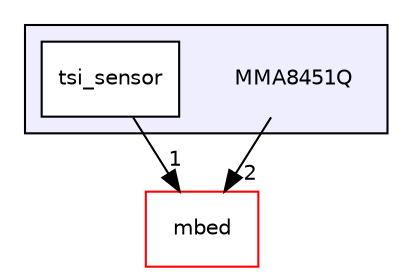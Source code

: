 digraph "MMA8451Q" {
  compound=true
  node [ fontsize="10", fontname="Helvetica"];
  edge [ labelfontsize="10", labelfontname="Helvetica"];
  subgraph clusterdir_a3ee9197c495a0a9514b44efa7051738 {
    graph [ bgcolor="#eeeeff", pencolor="black", label="" URL="dir_a3ee9197c495a0a9514b44efa7051738.html"];
    dir_a3ee9197c495a0a9514b44efa7051738 [shape=plaintext label="MMA8451Q"];
  dir_7f36c211e44e68d14ed98ad85b9f7584 [shape=box label="tsi_sensor" fillcolor="white" style="filled" URL="dir_7f36c211e44e68d14ed98ad85b9f7584.html"];
  }
  dir_746369e733900accdb87dbe74aa188c4 [shape=box label="mbed" fillcolor="white" style="filled" color="red" URL="dir_746369e733900accdb87dbe74aa188c4.html"];
  dir_7f36c211e44e68d14ed98ad85b9f7584->dir_746369e733900accdb87dbe74aa188c4 [headlabel="1", labeldistance=1.5 headhref="dir_000011_000001.html"];
  dir_a3ee9197c495a0a9514b44efa7051738->dir_746369e733900accdb87dbe74aa188c4 [headlabel="2", labeldistance=1.5 headhref="dir_000010_000001.html"];
}
